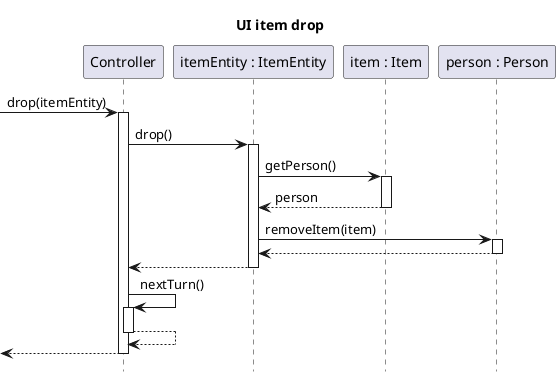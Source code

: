 @startuml
'https://plantuml.com/sequence-diagram

title UI item drop
hide footbox
autoactivate on
participant Controller
participant "itemEntity : ItemEntity" as itemEntity
participant "item : Item" as item
participant "person : Person" as person

[-> Controller : drop(itemEntity)
    Controller -> itemEntity : drop()
        itemEntity -> item : getPerson()
        return person
        itemEntity -> person : removeItem(item)
        return
    return
    Controller -> Controller : nextTurn()
    return
return
@enduml